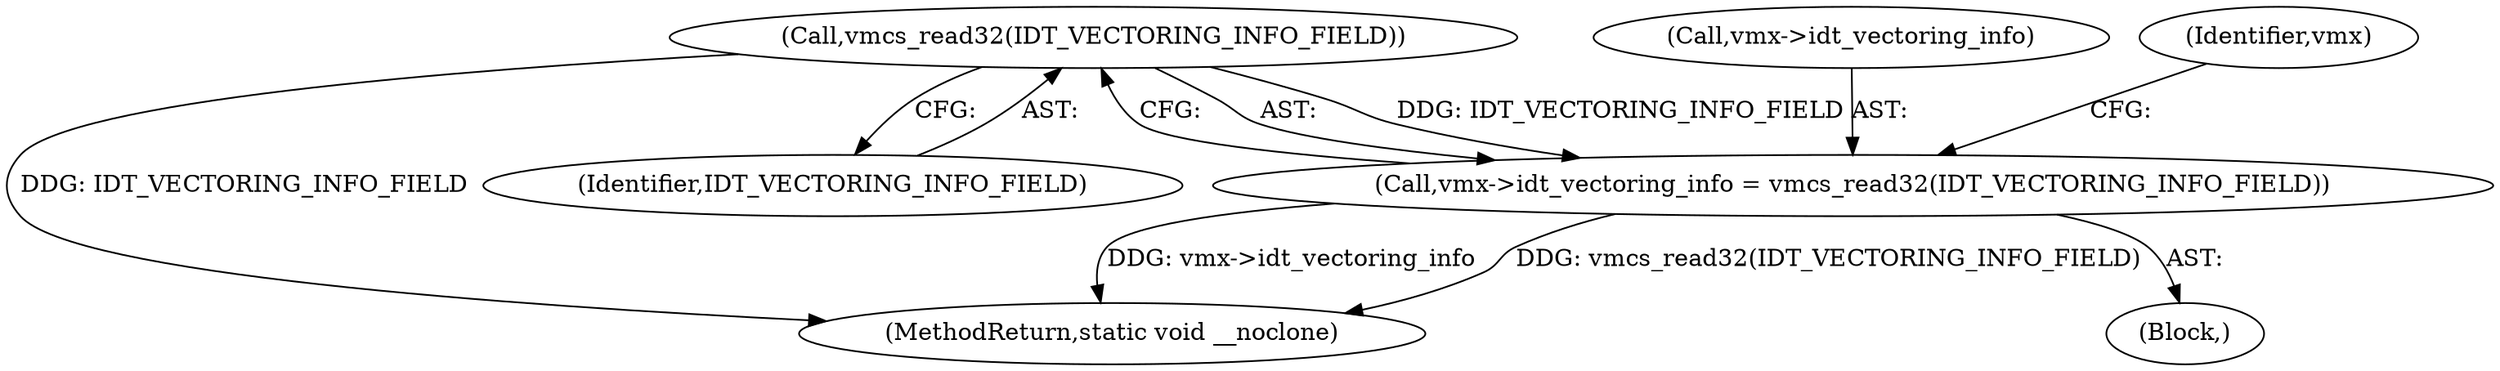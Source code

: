 digraph "0_linux_d974baa398f34393db76be45f7d4d04fbdbb4a0a_0@API" {
"1000310" [label="(Call,vmcs_read32(IDT_VECTORING_INFO_FIELD))"];
"1000306" [label="(Call,vmx->idt_vectoring_info = vmcs_read32(IDT_VECTORING_INFO_FIELD))"];
"1000306" [label="(Call,vmx->idt_vectoring_info = vmcs_read32(IDT_VECTORING_INFO_FIELD))"];
"1000307" [label="(Call,vmx->idt_vectoring_info)"];
"1000315" [label="(Identifier,vmx)"];
"1000353" [label="(MethodReturn,static void __noclone)"];
"1000311" [label="(Identifier,IDT_VECTORING_INFO_FIELD)"];
"1000310" [label="(Call,vmcs_read32(IDT_VECTORING_INFO_FIELD))"];
"1000116" [label="(Block,)"];
"1000310" -> "1000306"  [label="AST: "];
"1000310" -> "1000311"  [label="CFG: "];
"1000311" -> "1000310"  [label="AST: "];
"1000306" -> "1000310"  [label="CFG: "];
"1000310" -> "1000353"  [label="DDG: IDT_VECTORING_INFO_FIELD"];
"1000310" -> "1000306"  [label="DDG: IDT_VECTORING_INFO_FIELD"];
"1000306" -> "1000116"  [label="AST: "];
"1000307" -> "1000306"  [label="AST: "];
"1000315" -> "1000306"  [label="CFG: "];
"1000306" -> "1000353"  [label="DDG: vmcs_read32(IDT_VECTORING_INFO_FIELD)"];
"1000306" -> "1000353"  [label="DDG: vmx->idt_vectoring_info"];
}
